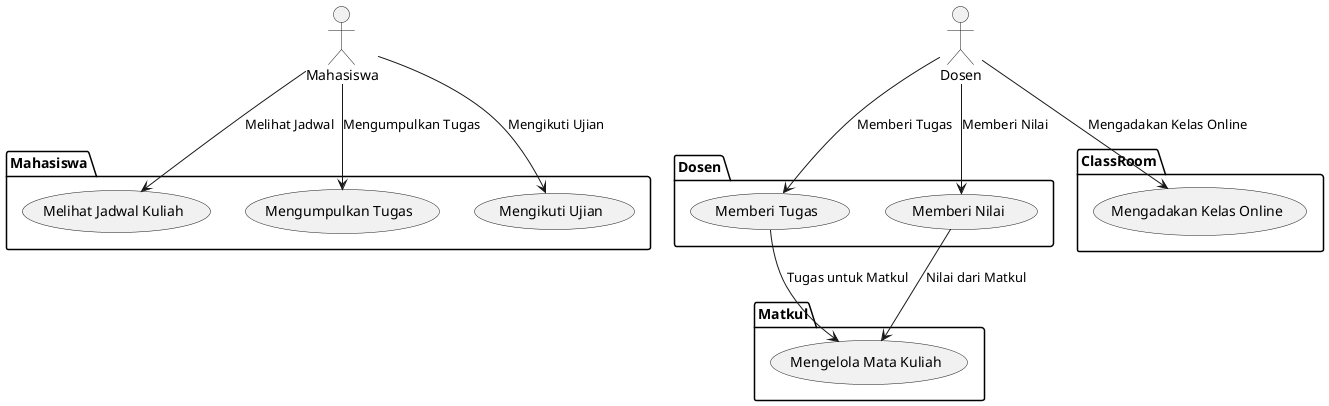 @startuml kampus

/'
actor is a human
actor juga sebagai pelaku
'/

actor Mahasiswa as mhs
actor Dosen as ds

package Mahasiswa {
    usecase "Melihat Jadwal Kuliah" as U1
    usecase "Mengumpulkan Tugas" as U2
    usecase "Mengikuti Ujian" as U3
}

package Dosen {
    usecase "Memberi Tugas" as U5
    usecase "Memberi Nilai" as U6
}

package Matkul {
    usecase "Mengelola Mata Kuliah" as U7
}

package ClassRoom {
    usecase "Mengadakan Kelas Online" as U8
}

' Procedure
mhs --> U1 : Melihat Jadwal
mhs --> U2 : Mengumpulkan Tugas
mhs --> U3 : Mengikuti Ujian

ds --> U5 : Memberi Tugas
ds --> U6 : Memberi Nilai
ds --> U8 : Mengadakan Kelas Online

U5 --> U7 : Tugas untuk Matkul
U6 --> U7 : Nilai dari Matkul

'proses 

@enduml